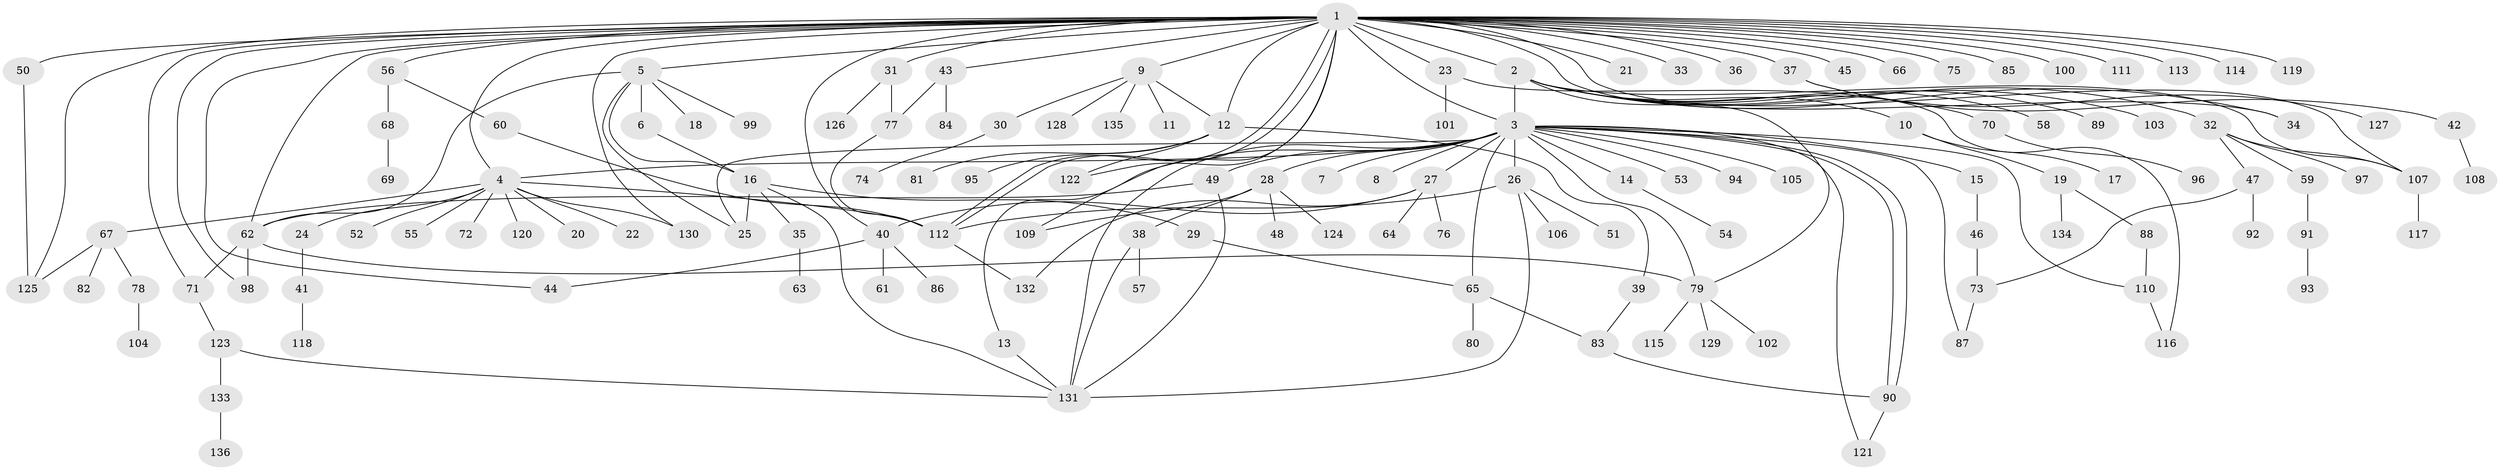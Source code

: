 // coarse degree distribution, {35: 0.009345794392523364, 12: 0.009345794392523364, 25: 0.009345794392523364, 11: 0.009345794392523364, 6: 0.028037383177570093, 2: 0.24299065420560748, 1: 0.5046728971962616, 5: 0.028037383177570093, 3: 0.06542056074766354, 4: 0.08411214953271028, 7: 0.009345794392523364}
// Generated by graph-tools (version 1.1) at 2025/41/03/06/25 10:41:49]
// undirected, 136 vertices, 179 edges
graph export_dot {
graph [start="1"]
  node [color=gray90,style=filled];
  1;
  2;
  3;
  4;
  5;
  6;
  7;
  8;
  9;
  10;
  11;
  12;
  13;
  14;
  15;
  16;
  17;
  18;
  19;
  20;
  21;
  22;
  23;
  24;
  25;
  26;
  27;
  28;
  29;
  30;
  31;
  32;
  33;
  34;
  35;
  36;
  37;
  38;
  39;
  40;
  41;
  42;
  43;
  44;
  45;
  46;
  47;
  48;
  49;
  50;
  51;
  52;
  53;
  54;
  55;
  56;
  57;
  58;
  59;
  60;
  61;
  62;
  63;
  64;
  65;
  66;
  67;
  68;
  69;
  70;
  71;
  72;
  73;
  74;
  75;
  76;
  77;
  78;
  79;
  80;
  81;
  82;
  83;
  84;
  85;
  86;
  87;
  88;
  89;
  90;
  91;
  92;
  93;
  94;
  95;
  96;
  97;
  98;
  99;
  100;
  101;
  102;
  103;
  104;
  105;
  106;
  107;
  108;
  109;
  110;
  111;
  112;
  113;
  114;
  115;
  116;
  117;
  118;
  119;
  120;
  121;
  122;
  123;
  124;
  125;
  126;
  127;
  128;
  129;
  130;
  131;
  132;
  133;
  134;
  135;
  136;
  1 -- 2;
  1 -- 3;
  1 -- 4;
  1 -- 5;
  1 -- 9;
  1 -- 12;
  1 -- 21;
  1 -- 23;
  1 -- 31;
  1 -- 33;
  1 -- 34;
  1 -- 36;
  1 -- 37;
  1 -- 40;
  1 -- 43;
  1 -- 44;
  1 -- 45;
  1 -- 50;
  1 -- 56;
  1 -- 62;
  1 -- 66;
  1 -- 71;
  1 -- 75;
  1 -- 85;
  1 -- 98;
  1 -- 100;
  1 -- 107;
  1 -- 109;
  1 -- 111;
  1 -- 112;
  1 -- 112;
  1 -- 113;
  1 -- 114;
  1 -- 119;
  1 -- 122;
  1 -- 125;
  1 -- 130;
  2 -- 3;
  2 -- 10;
  2 -- 32;
  2 -- 34;
  2 -- 58;
  2 -- 70;
  2 -- 79;
  2 -- 89;
  2 -- 103;
  2 -- 107;
  3 -- 4;
  3 -- 7;
  3 -- 8;
  3 -- 13;
  3 -- 14;
  3 -- 15;
  3 -- 25;
  3 -- 26;
  3 -- 27;
  3 -- 28;
  3 -- 49;
  3 -- 53;
  3 -- 65;
  3 -- 79;
  3 -- 87;
  3 -- 90;
  3 -- 90;
  3 -- 94;
  3 -- 105;
  3 -- 110;
  3 -- 121;
  3 -- 131;
  4 -- 20;
  4 -- 22;
  4 -- 24;
  4 -- 52;
  4 -- 55;
  4 -- 67;
  4 -- 72;
  4 -- 112;
  4 -- 120;
  4 -- 130;
  5 -- 6;
  5 -- 16;
  5 -- 18;
  5 -- 25;
  5 -- 62;
  5 -- 99;
  6 -- 16;
  9 -- 11;
  9 -- 12;
  9 -- 30;
  9 -- 128;
  9 -- 135;
  10 -- 17;
  10 -- 19;
  12 -- 39;
  12 -- 81;
  12 -- 95;
  12 -- 122;
  13 -- 131;
  14 -- 54;
  15 -- 46;
  16 -- 25;
  16 -- 29;
  16 -- 35;
  16 -- 131;
  19 -- 88;
  19 -- 134;
  23 -- 101;
  23 -- 116;
  24 -- 41;
  26 -- 51;
  26 -- 106;
  26 -- 112;
  26 -- 131;
  27 -- 40;
  27 -- 64;
  27 -- 76;
  27 -- 132;
  28 -- 38;
  28 -- 48;
  28 -- 109;
  28 -- 124;
  29 -- 65;
  30 -- 74;
  31 -- 77;
  31 -- 126;
  32 -- 47;
  32 -- 59;
  32 -- 97;
  32 -- 107;
  35 -- 63;
  37 -- 42;
  37 -- 127;
  38 -- 57;
  38 -- 131;
  39 -- 83;
  40 -- 44;
  40 -- 61;
  40 -- 86;
  41 -- 118;
  42 -- 108;
  43 -- 77;
  43 -- 84;
  46 -- 73;
  47 -- 73;
  47 -- 92;
  49 -- 62;
  49 -- 131;
  50 -- 125;
  56 -- 60;
  56 -- 68;
  59 -- 91;
  60 -- 112;
  62 -- 71;
  62 -- 79;
  62 -- 98;
  65 -- 80;
  65 -- 83;
  67 -- 78;
  67 -- 82;
  67 -- 125;
  68 -- 69;
  70 -- 96;
  71 -- 123;
  73 -- 87;
  77 -- 112;
  78 -- 104;
  79 -- 102;
  79 -- 115;
  79 -- 129;
  83 -- 90;
  88 -- 110;
  90 -- 121;
  91 -- 93;
  107 -- 117;
  110 -- 116;
  112 -- 132;
  123 -- 131;
  123 -- 133;
  133 -- 136;
}
